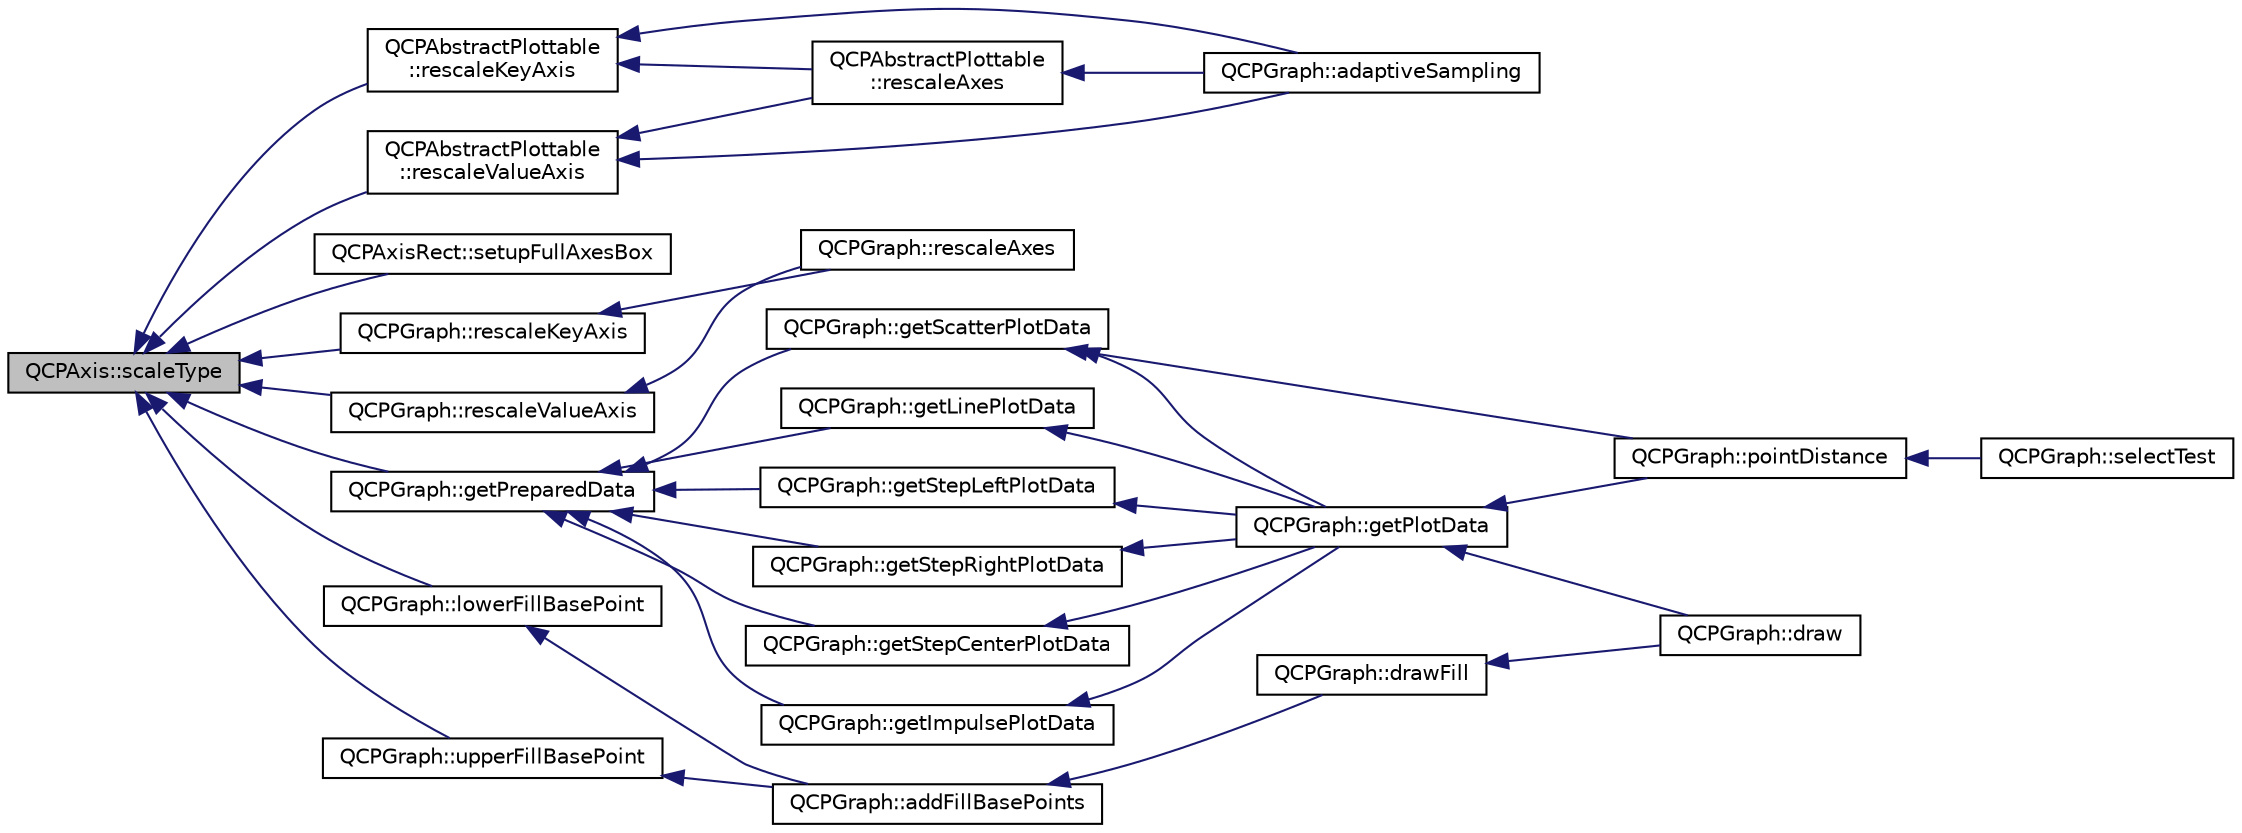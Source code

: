 digraph "QCPAxis::scaleType"
{
  edge [fontname="Helvetica",fontsize="10",labelfontname="Helvetica",labelfontsize="10"];
  node [fontname="Helvetica",fontsize="10",shape=record];
  rankdir="LR";
  Node541 [label="QCPAxis::scaleType",height=0.2,width=0.4,color="black", fillcolor="grey75", style="filled", fontcolor="black"];
  Node541 -> Node542 [dir="back",color="midnightblue",fontsize="10",style="solid",fontname="Helvetica"];
  Node542 [label="QCPAbstractPlottable\l::rescaleKeyAxis",height=0.2,width=0.4,color="black", fillcolor="white", style="filled",URL="$d4/d89/class_q_c_p_abstract_plottable.html#ae96b83c961e257da116c6acf9c7da308"];
  Node542 -> Node543 [dir="back",color="midnightblue",fontsize="10",style="solid",fontname="Helvetica"];
  Node543 [label="QCPAbstractPlottable\l::rescaleAxes",height=0.2,width=0.4,color="black", fillcolor="white", style="filled",URL="$d4/d89/class_q_c_p_abstract_plottable.html#a1491c4a606bccd2d09e65e11b79eb882"];
  Node543 -> Node544 [dir="back",color="midnightblue",fontsize="10",style="solid",fontname="Helvetica"];
  Node544 [label="QCPGraph::adaptiveSampling",height=0.2,width=0.4,color="black", fillcolor="white", style="filled",URL="$d2/d4c/class_q_c_p_graph.html#a1ba934b9621270b9a40fcdd2d9ba2adb"];
  Node542 -> Node544 [dir="back",color="midnightblue",fontsize="10",style="solid",fontname="Helvetica"];
  Node541 -> Node545 [dir="back",color="midnightblue",fontsize="10",style="solid",fontname="Helvetica"];
  Node545 [label="QCPAbstractPlottable\l::rescaleValueAxis",height=0.2,width=0.4,color="black", fillcolor="white", style="filled",URL="$d4/d89/class_q_c_p_abstract_plottable.html#aa1e408bb2d13999150c3f7f8a8579ca9"];
  Node545 -> Node543 [dir="back",color="midnightblue",fontsize="10",style="solid",fontname="Helvetica"];
  Node545 -> Node544 [dir="back",color="midnightblue",fontsize="10",style="solid",fontname="Helvetica"];
  Node541 -> Node546 [dir="back",color="midnightblue",fontsize="10",style="solid",fontname="Helvetica"];
  Node546 [label="QCPAxisRect::setupFullAxesBox",height=0.2,width=0.4,color="black", fillcolor="white", style="filled",URL="$d8/dad/class_q_c_p_axis_rect.html#a5fa906175447b14206954f77fc7f1ef4"];
  Node541 -> Node547 [dir="back",color="midnightblue",fontsize="10",style="solid",fontname="Helvetica"];
  Node547 [label="QCPGraph::rescaleKeyAxis",height=0.2,width=0.4,color="black", fillcolor="white", style="filled",URL="$d2/d4c/class_q_c_p_graph.html#a051fb77b459ba1ae8d65552c67f45e94"];
  Node547 -> Node548 [dir="back",color="midnightblue",fontsize="10",style="solid",fontname="Helvetica"];
  Node548 [label="QCPGraph::rescaleAxes",height=0.2,width=0.4,color="black", fillcolor="white", style="filled",URL="$d2/d4c/class_q_c_p_graph.html#a9c3909d6116e9d03978f057d41174e6a"];
  Node541 -> Node549 [dir="back",color="midnightblue",fontsize="10",style="solid",fontname="Helvetica"];
  Node549 [label="QCPGraph::rescaleValueAxis",height=0.2,width=0.4,color="black", fillcolor="white", style="filled",URL="$d2/d4c/class_q_c_p_graph.html#a9e0e620a56932c4df80a3762c2f93608"];
  Node549 -> Node548 [dir="back",color="midnightblue",fontsize="10",style="solid",fontname="Helvetica"];
  Node541 -> Node550 [dir="back",color="midnightblue",fontsize="10",style="solid",fontname="Helvetica"];
  Node550 [label="QCPGraph::getPreparedData",height=0.2,width=0.4,color="black", fillcolor="white", style="filled",URL="$d2/d4c/class_q_c_p_graph.html#ae853c297da9d21b6720d2d1c3b0121bf"];
  Node550 -> Node551 [dir="back",color="midnightblue",fontsize="10",style="solid",fontname="Helvetica"];
  Node551 [label="QCPGraph::getScatterPlotData",height=0.2,width=0.4,color="black", fillcolor="white", style="filled",URL="$d2/d4c/class_q_c_p_graph.html#a6ea929da420e6c104998060d19740ed6"];
  Node551 -> Node552 [dir="back",color="midnightblue",fontsize="10",style="solid",fontname="Helvetica"];
  Node552 [label="QCPGraph::getPlotData",height=0.2,width=0.4,color="black", fillcolor="white", style="filled",URL="$d2/d4c/class_q_c_p_graph.html#a5ec495f97b8185ba9712430cb1558f52"];
  Node552 -> Node553 [dir="back",color="midnightblue",fontsize="10",style="solid",fontname="Helvetica"];
  Node553 [label="QCPGraph::draw",height=0.2,width=0.4,color="black", fillcolor="white", style="filled",URL="$d2/d4c/class_q_c_p_graph.html#a659218cc62c2a7786213d9dd429c1c8d"];
  Node552 -> Node554 [dir="back",color="midnightblue",fontsize="10",style="solid",fontname="Helvetica"];
  Node554 [label="QCPGraph::pointDistance",height=0.2,width=0.4,color="black", fillcolor="white", style="filled",URL="$d2/d4c/class_q_c_p_graph.html#a96146099a5e68f49c7326a765f768da2"];
  Node554 -> Node555 [dir="back",color="midnightblue",fontsize="10",style="solid",fontname="Helvetica"];
  Node555 [label="QCPGraph::selectTest",height=0.2,width=0.4,color="black", fillcolor="white", style="filled",URL="$d2/d4c/class_q_c_p_graph.html#a36011c34aca4f7a477de25961e2f6c13"];
  Node551 -> Node554 [dir="back",color="midnightblue",fontsize="10",style="solid",fontname="Helvetica"];
  Node550 -> Node556 [dir="back",color="midnightblue",fontsize="10",style="solid",fontname="Helvetica"];
  Node556 [label="QCPGraph::getLinePlotData",height=0.2,width=0.4,color="black", fillcolor="white", style="filled",URL="$d2/d4c/class_q_c_p_graph.html#a77314984a7af578a66e939db0db48556"];
  Node556 -> Node552 [dir="back",color="midnightblue",fontsize="10",style="solid",fontname="Helvetica"];
  Node550 -> Node557 [dir="back",color="midnightblue",fontsize="10",style="solid",fontname="Helvetica"];
  Node557 [label="QCPGraph::getStepLeftPlotData",height=0.2,width=0.4,color="black", fillcolor="white", style="filled",URL="$d2/d4c/class_q_c_p_graph.html#a8f8ae9cb4aa312c2085c3f6f298f19d4"];
  Node557 -> Node552 [dir="back",color="midnightblue",fontsize="10",style="solid",fontname="Helvetica"];
  Node550 -> Node558 [dir="back",color="midnightblue",fontsize="10",style="solid",fontname="Helvetica"];
  Node558 [label="QCPGraph::getStepRightPlotData",height=0.2,width=0.4,color="black", fillcolor="white", style="filled",URL="$d2/d4c/class_q_c_p_graph.html#a59fecb135f47db10e14d75018210bf80"];
  Node558 -> Node552 [dir="back",color="midnightblue",fontsize="10",style="solid",fontname="Helvetica"];
  Node550 -> Node559 [dir="back",color="midnightblue",fontsize="10",style="solid",fontname="Helvetica"];
  Node559 [label="QCPGraph::getStepCenterPlotData",height=0.2,width=0.4,color="black", fillcolor="white", style="filled",URL="$d2/d4c/class_q_c_p_graph.html#ab860d67ecc7e2d7253ab1f19032958c2"];
  Node559 -> Node552 [dir="back",color="midnightblue",fontsize="10",style="solid",fontname="Helvetica"];
  Node550 -> Node560 [dir="back",color="midnightblue",fontsize="10",style="solid",fontname="Helvetica"];
  Node560 [label="QCPGraph::getImpulsePlotData",height=0.2,width=0.4,color="black", fillcolor="white", style="filled",URL="$d2/d4c/class_q_c_p_graph.html#aae73c001a78cbe54e55e6779d7a70957"];
  Node560 -> Node552 [dir="back",color="midnightblue",fontsize="10",style="solid",fontname="Helvetica"];
  Node541 -> Node561 [dir="back",color="midnightblue",fontsize="10",style="solid",fontname="Helvetica"];
  Node561 [label="QCPGraph::lowerFillBasePoint",height=0.2,width=0.4,color="black", fillcolor="white", style="filled",URL="$d2/d4c/class_q_c_p_graph.html#ace7c17a07e9aa824853e469816a5aa1c"];
  Node561 -> Node562 [dir="back",color="midnightblue",fontsize="10",style="solid",fontname="Helvetica"];
  Node562 [label="QCPGraph::addFillBasePoints",height=0.2,width=0.4,color="black", fillcolor="white", style="filled",URL="$d2/d4c/class_q_c_p_graph.html#a8e517dcd3baba1b41daed0248841c092"];
  Node562 -> Node563 [dir="back",color="midnightblue",fontsize="10",style="solid",fontname="Helvetica"];
  Node563 [label="QCPGraph::drawFill",height=0.2,width=0.4,color="black", fillcolor="white", style="filled",URL="$d2/d4c/class_q_c_p_graph.html#a9e6ce6db9aa7b29fc397c724fcf7b126"];
  Node563 -> Node553 [dir="back",color="midnightblue",fontsize="10",style="solid",fontname="Helvetica"];
  Node541 -> Node564 [dir="back",color="midnightblue",fontsize="10",style="solid",fontname="Helvetica"];
  Node564 [label="QCPGraph::upperFillBasePoint",height=0.2,width=0.4,color="black", fillcolor="white", style="filled",URL="$d2/d4c/class_q_c_p_graph.html#a7a255fc7260d96ed6f9d972839941f93"];
  Node564 -> Node562 [dir="back",color="midnightblue",fontsize="10",style="solid",fontname="Helvetica"];
}

